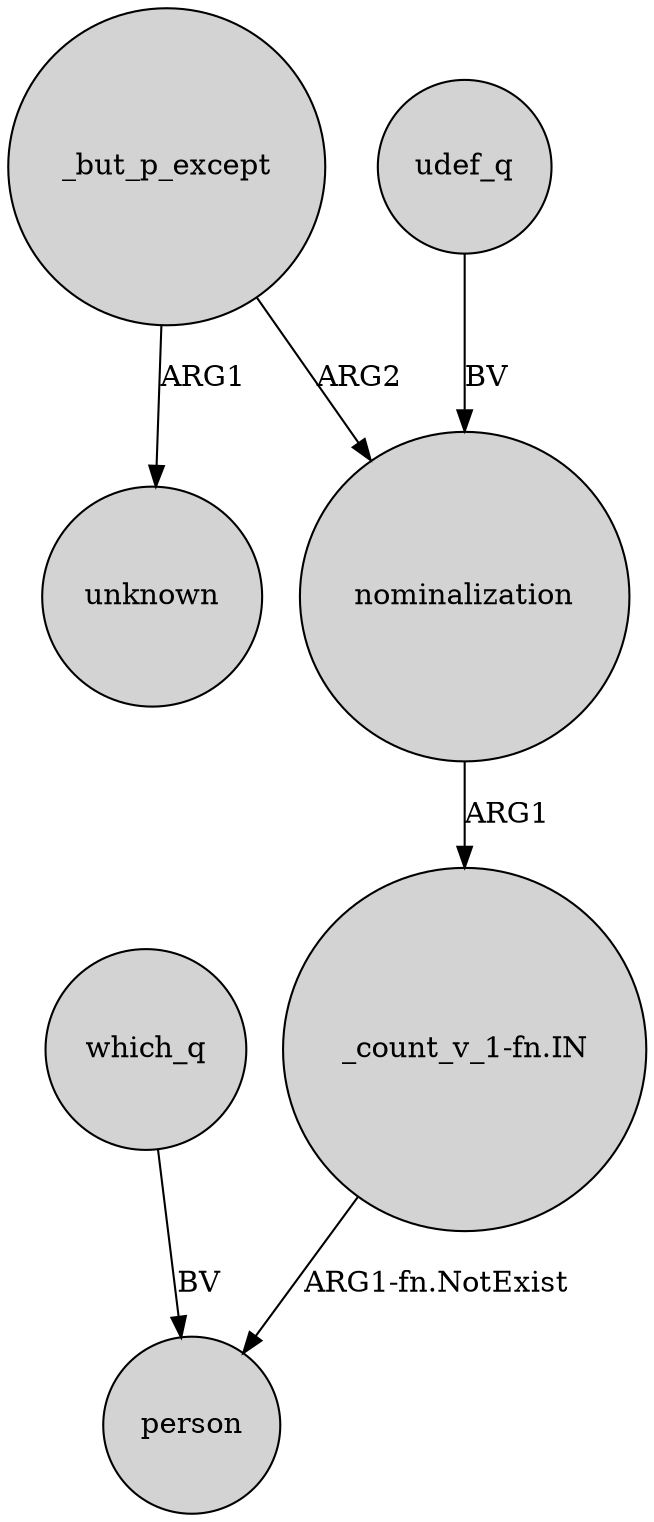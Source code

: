 digraph {
	node [shape=circle style=filled]
	which_q -> person [label=BV]
	_but_p_except -> unknown [label=ARG1]
	nominalization -> "_count_v_1-fn.IN" [label=ARG1]
	_but_p_except -> nominalization [label=ARG2]
	udef_q -> nominalization [label=BV]
	"_count_v_1-fn.IN" -> person [label="ARG1-fn.NotExist"]
}
